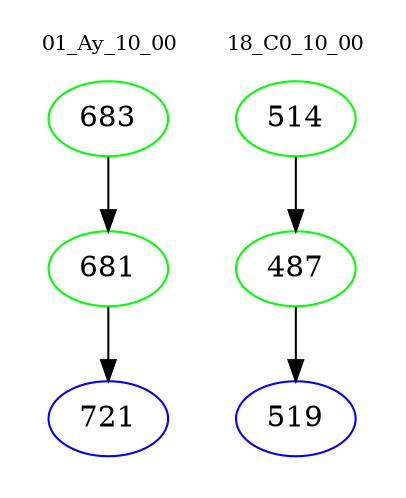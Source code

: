 digraph{
subgraph cluster_0 {
color = white
label = "01_Ay_10_00";
fontsize=10;
T0_683 [label="683", color="green"]
T0_683 -> T0_681 [color="black"]
T0_681 [label="681", color="green"]
T0_681 -> T0_721 [color="black"]
T0_721 [label="721", color="blue"]
}
subgraph cluster_1 {
color = white
label = "18_C0_10_00";
fontsize=10;
T1_514 [label="514", color="green"]
T1_514 -> T1_487 [color="black"]
T1_487 [label="487", color="green"]
T1_487 -> T1_519 [color="black"]
T1_519 [label="519", color="blue"]
}
}
